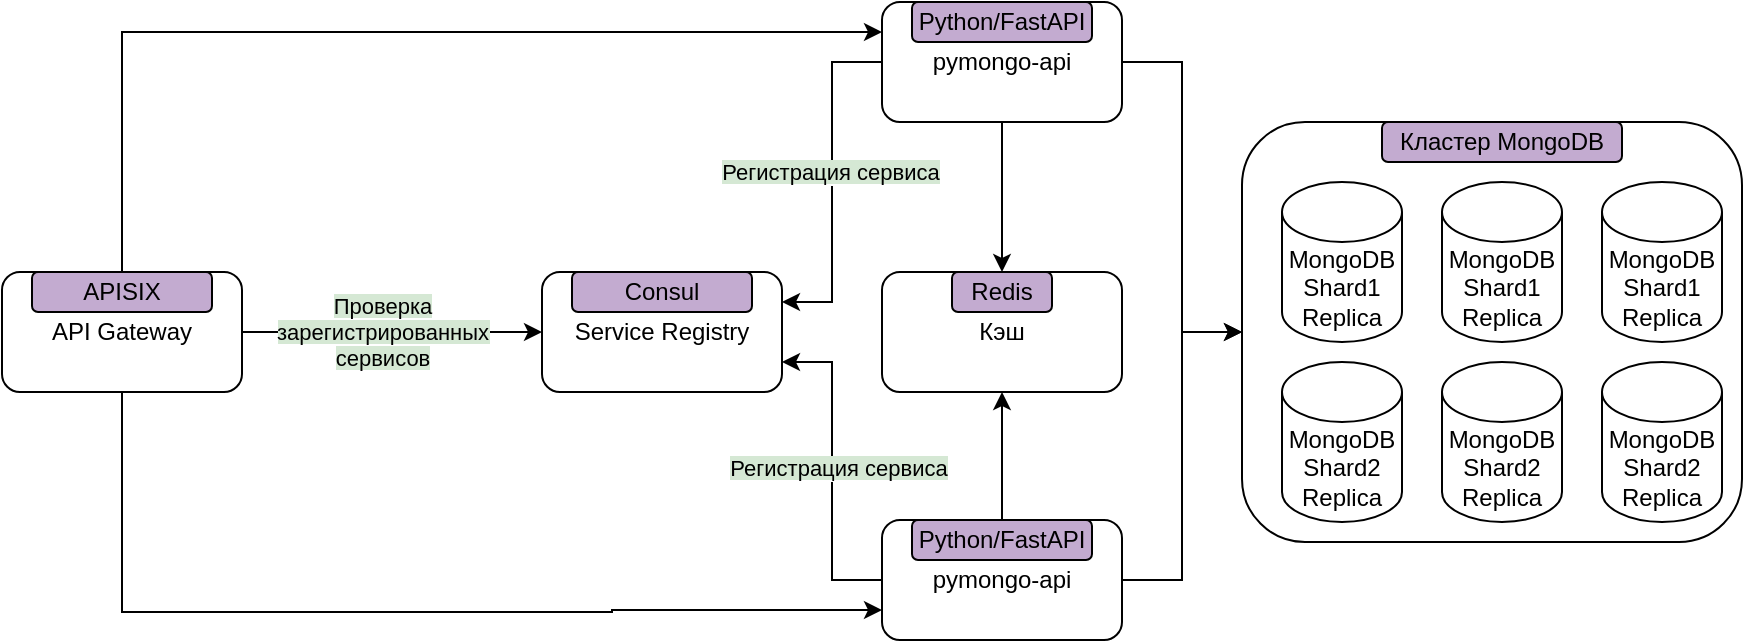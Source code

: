 <mxfile version="26.0.16">
  <diagram name="Page-1" id="-H_mtQnk-PTXWXPvYvuk">
    <mxGraphModel dx="978" dy="627" grid="1" gridSize="10" guides="1" tooltips="1" connect="1" arrows="1" fold="1" page="1" pageScale="1" pageWidth="1169" pageHeight="827" math="0" shadow="0">
      <root>
        <mxCell id="0" />
        <mxCell id="1" parent="0" />
        <mxCell id="tsb2bhCMfff75Hzze70P-17" style="edgeStyle=orthogonalEdgeStyle;rounded=0;orthogonalLoop=1;jettySize=auto;html=1;entryX=0;entryY=0.5;entryDx=0;entryDy=0;" edge="1" parent="1" source="zA23MoTUsTF4_91t8viU-3" target="2">
          <mxGeometry relative="1" as="geometry" />
        </mxCell>
        <mxCell id="tsb2bhCMfff75Hzze70P-20" style="edgeStyle=orthogonalEdgeStyle;rounded=0;orthogonalLoop=1;jettySize=auto;html=1;" edge="1" parent="1" source="zA23MoTUsTF4_91t8viU-3" target="R_92QvsMTJ9_qTYiDKwA-10">
          <mxGeometry relative="1" as="geometry" />
        </mxCell>
        <mxCell id="tsb2bhCMfff75Hzze70P-18" style="edgeStyle=orthogonalEdgeStyle;rounded=0;orthogonalLoop=1;jettySize=auto;html=1;entryX=0;entryY=0.5;entryDx=0;entryDy=0;" edge="1" parent="1" source="tsb2bhCMfff75Hzze70P-13" target="2">
          <mxGeometry relative="1" as="geometry" />
        </mxCell>
        <mxCell id="tsb2bhCMfff75Hzze70P-21" style="edgeStyle=orthogonalEdgeStyle;rounded=0;orthogonalLoop=1;jettySize=auto;html=1;" edge="1" parent="1" source="tsb2bhCMfff75Hzze70P-13" target="I4N1mkxGIOHRvSwSWNru-1">
          <mxGeometry relative="1" as="geometry" />
        </mxCell>
        <mxCell id="tsb2bhCMfff75Hzze70P-30" value="" style="group" vertex="1" connectable="0" parent="1">
          <mxGeometry x="130" y="290" width="120" height="60" as="geometry" />
        </mxCell>
        <mxCell id="tsb2bhCMfff75Hzze70P-9" value="API Gateway" style="rounded=1;whiteSpace=wrap;html=1;" vertex="1" parent="tsb2bhCMfff75Hzze70P-30">
          <mxGeometry width="120" height="60" as="geometry" />
        </mxCell>
        <mxCell id="tsb2bhCMfff75Hzze70P-10" value="APISIX" style="rounded=1;whiteSpace=wrap;html=1;fillColor=#C3ABD0;" vertex="1" parent="tsb2bhCMfff75Hzze70P-30">
          <mxGeometry x="15" width="90" height="20" as="geometry" />
        </mxCell>
        <mxCell id="tsb2bhCMfff75Hzze70P-31" value="" style="group" vertex="1" connectable="0" parent="1">
          <mxGeometry x="400" y="290" width="120" height="60" as="geometry" />
        </mxCell>
        <mxCell id="tsb2bhCMfff75Hzze70P-22" value="Service Registry" style="rounded=1;whiteSpace=wrap;html=1;" vertex="1" parent="tsb2bhCMfff75Hzze70P-31">
          <mxGeometry width="120" height="60" as="geometry" />
        </mxCell>
        <mxCell id="tsb2bhCMfff75Hzze70P-23" value="Consul" style="rounded=1;whiteSpace=wrap;html=1;fillColor=#C3ABD0;" vertex="1" parent="tsb2bhCMfff75Hzze70P-31">
          <mxGeometry x="15" width="90" height="20" as="geometry" />
        </mxCell>
        <mxCell id="tsb2bhCMfff75Hzze70P-32" value="" style="group" vertex="1" connectable="0" parent="1">
          <mxGeometry x="570" y="290" width="120" height="60" as="geometry" />
        </mxCell>
        <mxCell id="I4N1mkxGIOHRvSwSWNru-1" value="&lt;span style=&quot;&quot;&gt;Кэш&lt;/span&gt;" style="rounded=1;whiteSpace=wrap;html=1;verticalAlign=middle;labelBackgroundColor=#FFFFFF;fontColor=#000000;labelBorderColor=none;textShadow=0;" parent="tsb2bhCMfff75Hzze70P-32" vertex="1">
          <mxGeometry width="120" height="60" as="geometry" />
        </mxCell>
        <mxCell id="R_92QvsMTJ9_qTYiDKwA-10" value="Redis" style="rounded=1;whiteSpace=wrap;html=1;fillColor=#C3ABD0;" parent="tsb2bhCMfff75Hzze70P-32" vertex="1">
          <mxGeometry x="35" width="50" height="20" as="geometry" />
        </mxCell>
        <mxCell id="tsb2bhCMfff75Hzze70P-33" value="" style="group" vertex="1" connectable="0" parent="1">
          <mxGeometry x="570" y="414" width="120" height="60" as="geometry" />
        </mxCell>
        <mxCell id="tsb2bhCMfff75Hzze70P-13" value="pymongo-api" style="rounded=1;whiteSpace=wrap;html=1;" vertex="1" parent="tsb2bhCMfff75Hzze70P-33">
          <mxGeometry width="120" height="60" as="geometry" />
        </mxCell>
        <mxCell id="tsb2bhCMfff75Hzze70P-16" value="Python/FastAPI" style="rounded=1;whiteSpace=wrap;html=1;fillColor=#C3ABD0;" vertex="1" parent="tsb2bhCMfff75Hzze70P-33">
          <mxGeometry x="15" width="90" height="20" as="geometry" />
        </mxCell>
        <mxCell id="tsb2bhCMfff75Hzze70P-34" value="" style="group" vertex="1" connectable="0" parent="1">
          <mxGeometry x="570" y="155" width="120" height="60" as="geometry" />
        </mxCell>
        <mxCell id="zA23MoTUsTF4_91t8viU-3" value="pymongo-api" style="rounded=1;whiteSpace=wrap;html=1;" parent="tsb2bhCMfff75Hzze70P-34" vertex="1">
          <mxGeometry width="120" height="60" as="geometry" />
        </mxCell>
        <mxCell id="R_92QvsMTJ9_qTYiDKwA-11" value="Python/FastAPI" style="rounded=1;whiteSpace=wrap;html=1;fillColor=#C3ABD0;" parent="tsb2bhCMfff75Hzze70P-34" vertex="1">
          <mxGeometry x="15" width="90" height="20" as="geometry" />
        </mxCell>
        <mxCell id="tsb2bhCMfff75Hzze70P-35" value="" style="group" vertex="1" connectable="0" parent="1">
          <mxGeometry x="750" y="215" width="250" height="210" as="geometry" />
        </mxCell>
        <mxCell id="2" value="" style="rounded=1;whiteSpace=wrap;html=1;container=0;" parent="tsb2bhCMfff75Hzze70P-35" vertex="1">
          <mxGeometry width="250" height="210" as="geometry" />
        </mxCell>
        <mxCell id="3" value="Кластер MongoDB" style="rounded=1;whiteSpace=wrap;html=1;fillColor=#C3ABD0;" parent="tsb2bhCMfff75Hzze70P-35" vertex="1">
          <mxGeometry x="70" width="120" height="20" as="geometry" />
        </mxCell>
        <mxCell id="4" value="MongoDB&lt;div&gt;Shard2 Replica&lt;/div&gt;" style="shape=cylinder3;whiteSpace=wrap;html=1;boundedLbl=1;backgroundOutline=1;size=15;container=0;" parent="tsb2bhCMfff75Hzze70P-35" vertex="1">
          <mxGeometry x="100" y="120" width="60" height="80" as="geometry" />
        </mxCell>
        <mxCell id="5" value="MongoDB&lt;div&gt;Shard1&lt;/div&gt;&lt;div&gt;&lt;span style=&quot;background-color: transparent; color: light-dark(rgb(0, 0, 0), rgb(255, 255, 255));&quot;&gt;Replica&lt;/span&gt;&lt;/div&gt;" style="shape=cylinder3;whiteSpace=wrap;html=1;boundedLbl=1;backgroundOutline=1;size=15;container=0;" parent="tsb2bhCMfff75Hzze70P-35" vertex="1">
          <mxGeometry x="100" y="30" width="60" height="80" as="geometry" />
        </mxCell>
        <mxCell id="6" value="MongoDB&lt;div&gt;Shard2 Replica&lt;/div&gt;" style="shape=cylinder3;whiteSpace=wrap;html=1;boundedLbl=1;backgroundOutline=1;size=15;container=0;" parent="tsb2bhCMfff75Hzze70P-35" vertex="1">
          <mxGeometry x="180" y="120" width="60" height="80" as="geometry" />
        </mxCell>
        <mxCell id="7" value="MongoDB&lt;div&gt;Shard1&lt;/div&gt;&lt;div&gt;&lt;span style=&quot;background-color: transparent; color: light-dark(rgb(0, 0, 0), rgb(255, 255, 255));&quot;&gt;Replica&lt;/span&gt;&lt;/div&gt;" style="shape=cylinder3;whiteSpace=wrap;html=1;boundedLbl=1;backgroundOutline=1;size=15;container=0;" parent="tsb2bhCMfff75Hzze70P-35" vertex="1">
          <mxGeometry x="180" y="30" width="60" height="80" as="geometry" />
        </mxCell>
        <mxCell id="8" value="MongoDB&lt;div&gt;Shard1&lt;/div&gt;&lt;div&gt;&lt;span style=&quot;background-color: transparent; color: light-dark(rgb(0, 0, 0), rgb(255, 255, 255));&quot;&gt;Replica&lt;/span&gt;&lt;/div&gt;" style="shape=cylinder3;whiteSpace=wrap;html=1;boundedLbl=1;backgroundOutline=1;size=15;container=0;" parent="tsb2bhCMfff75Hzze70P-35" vertex="1">
          <mxGeometry x="20" y="30" width="60" height="80" as="geometry" />
        </mxCell>
        <mxCell id="9" value="MongoDB&lt;div&gt;Shard2 Replica&lt;/div&gt;" style="shape=cylinder3;whiteSpace=wrap;html=1;boundedLbl=1;backgroundOutline=1;size=15;container=0;" parent="tsb2bhCMfff75Hzze70P-35" vertex="1">
          <mxGeometry x="20" y="120" width="60" height="80" as="geometry" />
        </mxCell>
        <mxCell id="tsb2bhCMfff75Hzze70P-36" style="edgeStyle=orthogonalEdgeStyle;rounded=0;orthogonalLoop=1;jettySize=auto;html=1;" edge="1" parent="1" source="tsb2bhCMfff75Hzze70P-9" target="tsb2bhCMfff75Hzze70P-22">
          <mxGeometry relative="1" as="geometry" />
        </mxCell>
        <mxCell id="tsb2bhCMfff75Hzze70P-47" value="&lt;span style=&quot;background-color: rgb(213, 232, 212);&quot;&gt;Проверка&lt;/span&gt;&lt;div&gt;&lt;span style=&quot;background-color: rgb(213, 232, 212);&quot;&gt;зарегистрированных&lt;/span&gt;&lt;/div&gt;&lt;div&gt;&lt;span style=&quot;background-color: rgb(213, 232, 212);&quot;&gt;сервисов&lt;/span&gt;&lt;/div&gt;" style="edgeLabel;html=1;align=center;verticalAlign=middle;resizable=0;points=[];" vertex="1" connectable="0" parent="tsb2bhCMfff75Hzze70P-36">
          <mxGeometry x="0.075" y="-1" relative="1" as="geometry">
            <mxPoint x="-11" y="-1" as="offset" />
          </mxGeometry>
        </mxCell>
        <mxCell id="tsb2bhCMfff75Hzze70P-39" style="edgeStyle=orthogonalEdgeStyle;rounded=0;orthogonalLoop=1;jettySize=auto;html=1;entryX=1;entryY=0.75;entryDx=0;entryDy=0;" edge="1" parent="1" source="tsb2bhCMfff75Hzze70P-13" target="tsb2bhCMfff75Hzze70P-22">
          <mxGeometry relative="1" as="geometry" />
        </mxCell>
        <mxCell id="tsb2bhCMfff75Hzze70P-41" value="&lt;span style=&quot;background-color: rgb(213, 232, 212);&quot;&gt;Регистрация сервиса&lt;/span&gt;" style="edgeLabel;html=1;align=center;verticalAlign=middle;resizable=0;points=[];" vertex="1" connectable="0" parent="tsb2bhCMfff75Hzze70P-39">
          <mxGeometry x="0.023" y="-3" relative="1" as="geometry">
            <mxPoint as="offset" />
          </mxGeometry>
        </mxCell>
        <mxCell id="tsb2bhCMfff75Hzze70P-40" style="edgeStyle=orthogonalEdgeStyle;rounded=0;orthogonalLoop=1;jettySize=auto;html=1;entryX=1;entryY=0.25;entryDx=0;entryDy=0;" edge="1" parent="1" source="zA23MoTUsTF4_91t8viU-3" target="tsb2bhCMfff75Hzze70P-22">
          <mxGeometry relative="1" as="geometry" />
        </mxCell>
        <mxCell id="tsb2bhCMfff75Hzze70P-42" value="&lt;span style=&quot;background-color: rgb(213, 232, 212);&quot;&gt;Регистрация сервиса&lt;/span&gt;" style="edgeLabel;html=1;align=center;verticalAlign=middle;resizable=0;points=[];" vertex="1" connectable="0" parent="tsb2bhCMfff75Hzze70P-40">
          <mxGeometry x="-0.061" y="-1" relative="1" as="geometry">
            <mxPoint as="offset" />
          </mxGeometry>
        </mxCell>
        <mxCell id="tsb2bhCMfff75Hzze70P-45" style="edgeStyle=orthogonalEdgeStyle;rounded=0;orthogonalLoop=1;jettySize=auto;html=1;entryX=0;entryY=0.25;entryDx=0;entryDy=0;" edge="1" parent="1" source="tsb2bhCMfff75Hzze70P-9" target="zA23MoTUsTF4_91t8viU-3">
          <mxGeometry relative="1" as="geometry">
            <mxPoint x="300" y="180" as="targetPoint" />
            <Array as="points">
              <mxPoint x="190" y="170" />
            </Array>
          </mxGeometry>
        </mxCell>
        <mxCell id="tsb2bhCMfff75Hzze70P-46" style="edgeStyle=orthogonalEdgeStyle;rounded=0;orthogonalLoop=1;jettySize=auto;html=1;entryX=0;entryY=0.75;entryDx=0;entryDy=0;" edge="1" parent="1" source="tsb2bhCMfff75Hzze70P-9" target="tsb2bhCMfff75Hzze70P-13">
          <mxGeometry relative="1" as="geometry">
            <Array as="points">
              <mxPoint x="190" y="460" />
              <mxPoint x="435" y="460" />
              <mxPoint x="435" y="459" />
            </Array>
          </mxGeometry>
        </mxCell>
      </root>
    </mxGraphModel>
  </diagram>
</mxfile>
